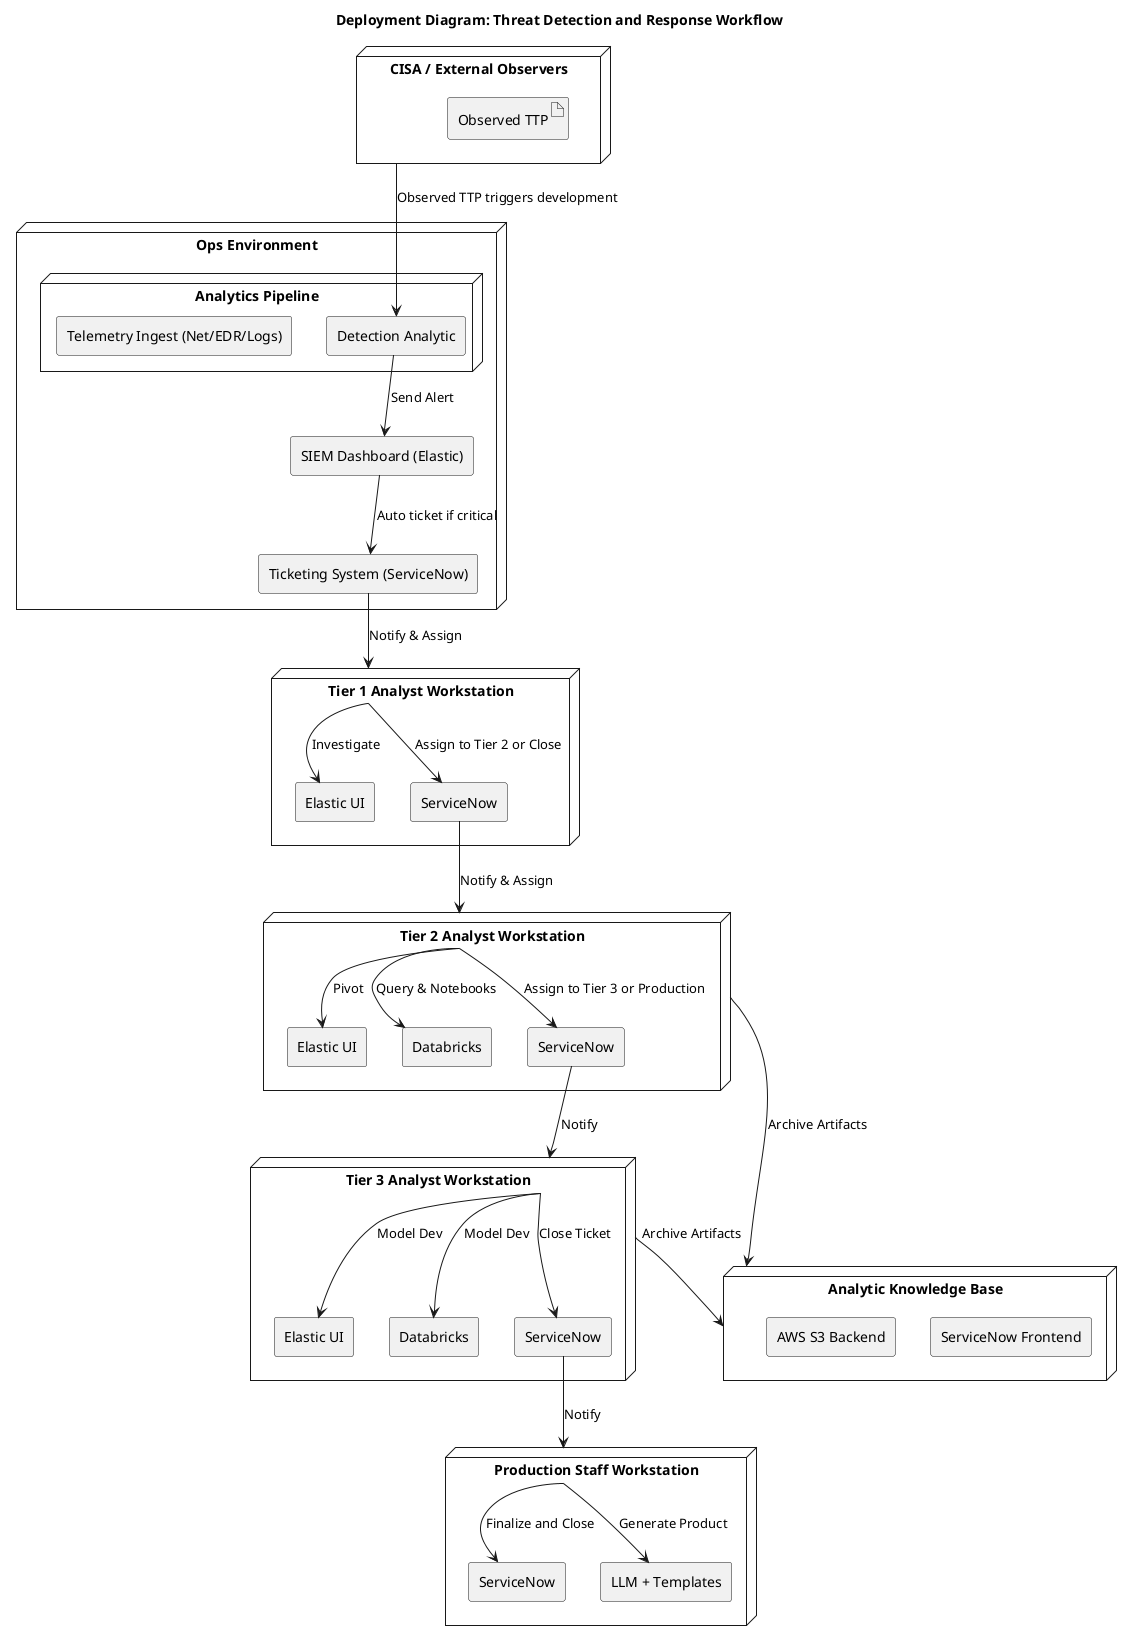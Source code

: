 @startuml
	title Deployment Diagram: Threat Detection and Response Workflow
	'left to right direction
	skinparam componentStyle rectangle
	
	' Define nodes for deployment environment
	node "CISA / External Observers" as CISA {
	  artifact "Observed TTP" as TTP
	}
	
	' node "Tier 3 Analyst Workstation" as Tier3 {
	'   component "Elastic" as Elastic
	'   component "Databricks" as Databricks
	' }
	
	node "Ops Environment" as Ops {
	  node "Analytics Pipeline" {
	    component "Detection Analytic" as Detection 
	    component "Telemetry Ingest (Net/EDR/Logs)" as Telemetry 
	  }
	  component "SIEM Dashboard (Elastic)" as SIEM
	  component "Ticketing System (ServiceNow)" as Ticketing
	}
	
	node "Tier 1 Analyst Workstation" as Tier1{
	  component "Elastic UI" as ElasticUI1
	  component "ServiceNow" as ServiceNow1
	}
	
	node "Tier 2 Analyst Workstation" as Tier2 {
	  component "Elastic UI" as ElasticUI2
	  component "Databricks" as Databricks2
	  component "ServiceNow" as ServiceNow2
	}
	
	node "Tier 3 Analyst Workstation" as Tier3 {
	  component "Elastic UI" as ElasticUI3
	  component "Databricks" as Databricks3
	  component "ServiceNow" as ServiceNow3
	}
	
	node "Production Staff Workstation" as Production{
	  component "ServiceNow" as ServiceNow4
	  component "LLM + Templates" as LLM
	}
	
	node "Analytic Knowledge Base" as Analytic {
	  component "ServiceNow Frontend" as SerivceNowFrontend
	  component "AWS S3 Backend" as AWSS3Backend
	}
	
	' Deployment relationships
	CISA --> Detection : Observed TTP triggers development
	Detection --> SIEM : Send Alert
	SIEM --> Ticketing : Auto ticket if critical
	Ticketing --> Tier1 : Notify & Assign
	Tier1 --> ElasticUI1 : Investigate
	Tier1 --> ServiceNow1 : Assign to Tier 2 or Close
	
	' CISA --> "Detection Analytic" : Observed TTP triggers development
	' "Detection Analytic" --> "SIEM Dashboard (Elastic)" : Send Alert
	' "SIEM Dashboard (Elastic)" --> "Ticketing System (ServiceNow)" : Auto ticket if critical
	' "Ticketing System (ServiceNow)" --> "Tier 1 Analyst Workstation" : Notify & Assign
	' "Tier 1 Analyst Workstation" --> "Elastic UI" : Investigate
	' "Tier 1 Analyst Workstation" --> "ServiceNow" : Assign to Tier 2 or Close
	
	ServiceNow1 --> Tier2 : Notify & Assign
	Tier2 --> ElasticUI2 : Pivot
	Tier2 --> Databricks2 : Query & Notebooks
	Tier2 --> ServiceNow2 : Assign to Tier 3 or Production
	Tier2 --> Analytic : Archive Artifacts
	
	' "ServiceNow" --> "Tier 2 Analyst Workstation" : Notify & Assign
	' "Tier 2 Analyst Workstation" --> "Elastic UI" : Pivot
	' "Tier 2 Analyst Workstation" --> "Databricks" : Query & Notebooks
	' "Tier 2 Analyst Workstation" --> "ServiceNow" : Assign to Tier 3 or Production
	' "Tier 2 Analyst Workstation" --> "Analytic Knowledge Base" : Archive Artifacts
	
	ServiceNow3 --> Production : Notify
	Production --> LLM : Generate Product
	Production --> ServiceNow4 : Finalize and Close
	
	' "ServiceNow" --> "Production Staff Workstation" : Notify
	' "Production Staff Workstation" --> "LLM + Templates" : Generate Product
	' "Production Staff Workstation" --> "ServiceNow" : Finalize and Close
	
	ServiceNow2 --> Tier3 : Notify
	Tier3 --> ElasticUI3 : Model Dev
	Tier3 --> Databricks3 : Model Dev
	Tier3 --> ServiceNow3 : Close Ticket
	Tier3 --> Analytic : Archive Artifacts
	
	' "ServiceNow" --> "Tier 3 Analyst Workstation" : Notify
	' "Tier 3 Analyst Workstation" --> "Elastic UI" : Model Dev
	' "Tier 3 Analyst Workstation" --> "Databricks" : Model Dev
	' "Tier 3 Analyst Workstation" --> "ServiceNow" : Close Ticket
	' "Tier 3 Analyst Workstation" --> "Analytic Knowledge Base" : Archive Artifacts

@enduml

